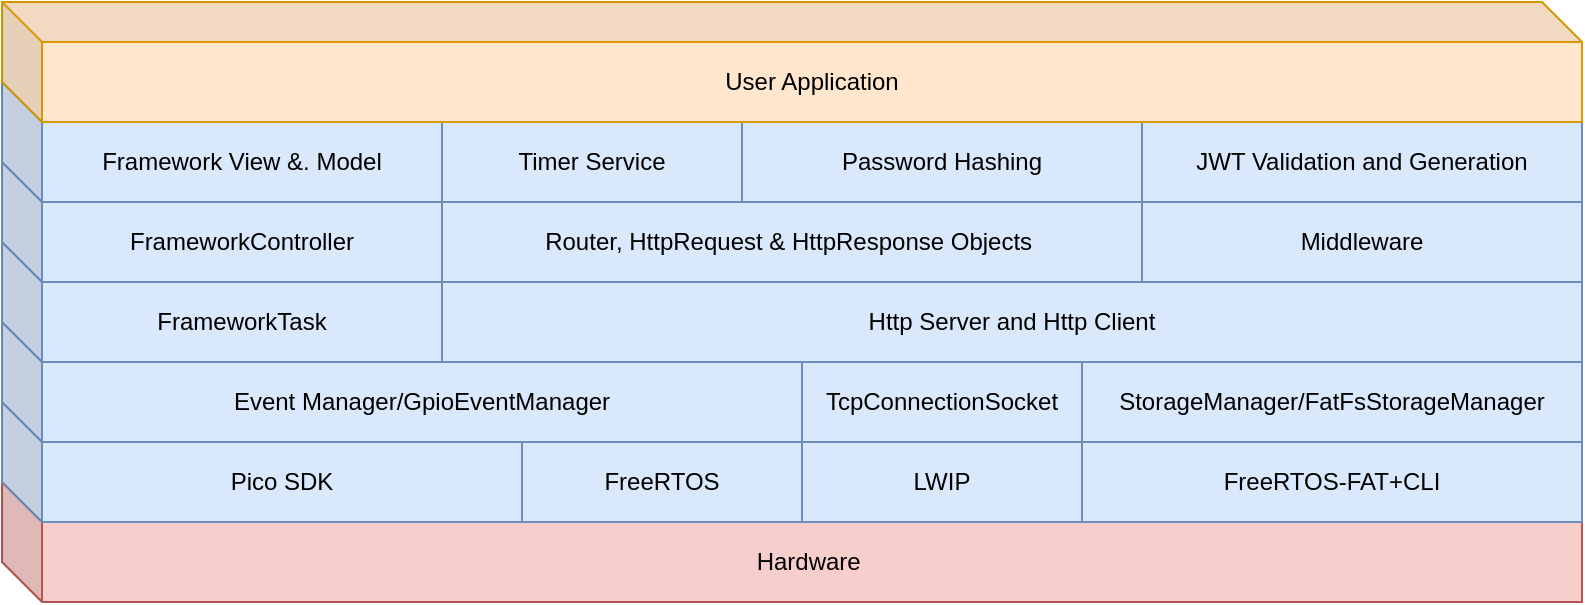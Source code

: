 <mxfile version="26.2.2">
  <diagram name="Page-1" id="90a13364-a465-7bf4-72fc-28e22215d7a0">
    <mxGraphModel dx="1176" dy="1004" grid="1" gridSize="10" guides="1" tooltips="1" connect="1" arrows="1" fold="1" page="1" pageScale="1.5" pageWidth="1169" pageHeight="826" background="none" math="0" shadow="0">
      <root>
        <mxCell id="0" style=";html=1;" />
        <mxCell id="1" style=";html=1;" parent="0" />
        <mxCell id="bjehG75LqYRLOa7fbefj-19" value="Hardware&amp;nbsp;" style="shape=cube;whiteSpace=wrap;html=1;boundedLbl=1;backgroundOutline=1;darkOpacity=0.05;darkOpacity2=0.1;fillColor=#f8cecc;strokeColor=#b85450;" vertex="1" parent="1">
          <mxGeometry x="110" y="330" width="790" height="60" as="geometry" />
        </mxCell>
        <mxCell id="bjehG75LqYRLOa7fbefj-4" value="FreeRTOS-FAT+CLI" style="shape=cube;whiteSpace=wrap;html=1;boundedLbl=1;backgroundOutline=1;darkOpacity=0.05;darkOpacity2=0.1;fillColor=#dae8fc;strokeColor=#6c8ebf;" vertex="1" parent="1">
          <mxGeometry x="630" y="290" width="270" height="60" as="geometry" />
        </mxCell>
        <mxCell id="bjehG75LqYRLOa7fbefj-2" value="LWIP" style="shape=cube;whiteSpace=wrap;html=1;boundedLbl=1;backgroundOutline=1;darkOpacity=0.05;darkOpacity2=0.1;fillColor=#dae8fc;strokeColor=#6c8ebf;" vertex="1" parent="1">
          <mxGeometry x="490" y="290" width="160" height="60" as="geometry" />
        </mxCell>
        <mxCell id="bjehG75LqYRLOa7fbefj-3" value="FreeRTOS" style="shape=cube;whiteSpace=wrap;html=1;boundedLbl=1;backgroundOutline=1;darkOpacity=0.05;darkOpacity2=0.1;fillColor=#dae8fc;strokeColor=#6c8ebf;" vertex="1" parent="1">
          <mxGeometry x="350" y="290" width="160" height="60" as="geometry" />
        </mxCell>
        <mxCell id="bjehG75LqYRLOa7fbefj-17" value="StorageManager/FatFsStorageManager" style="shape=cube;whiteSpace=wrap;html=1;boundedLbl=1;backgroundOutline=1;darkOpacity=0.05;darkOpacity2=0.1;fillColor=#dae8fc;strokeColor=#6c8ebf;" vertex="1" parent="1">
          <mxGeometry x="630" y="250" width="270" height="60" as="geometry" />
        </mxCell>
        <mxCell id="bjehG75LqYRLOa7fbefj-1" value="Pico SDK" style="shape=cube;whiteSpace=wrap;html=1;boundedLbl=1;backgroundOutline=1;darkOpacity=0.05;darkOpacity2=0.1;fillColor=#dae8fc;strokeColor=#6c8ebf;" vertex="1" parent="1">
          <mxGeometry x="110" y="290" width="260" height="60" as="geometry" />
        </mxCell>
        <mxCell id="bjehG75LqYRLOa7fbefj-5" value="TcpConnectionSocket" style="shape=cube;whiteSpace=wrap;html=1;boundedLbl=1;backgroundOutline=1;darkOpacity=0.05;darkOpacity2=0.1;fillColor=#dae8fc;strokeColor=#6c8ebf;" vertex="1" parent="1">
          <mxGeometry x="490" y="250" width="160" height="60" as="geometry" />
        </mxCell>
        <mxCell id="bjehG75LqYRLOa7fbefj-10" value="Event Manager/GpioEventManager" style="shape=cube;whiteSpace=wrap;html=1;boundedLbl=1;backgroundOutline=1;darkOpacity=0.05;darkOpacity2=0.1;fillColor=#dae8fc;strokeColor=#6c8ebf;" vertex="1" parent="1">
          <mxGeometry x="110" y="250" width="400" height="60" as="geometry" />
        </mxCell>
        <mxCell id="bjehG75LqYRLOa7fbefj-6" value="Http Server and Http Client" style="shape=cube;whiteSpace=wrap;html=1;boundedLbl=1;backgroundOutline=1;darkOpacity=0.05;darkOpacity2=0.1;fillColor=#dae8fc;strokeColor=#6c8ebf;" vertex="1" parent="1">
          <mxGeometry x="310" y="210" width="590" height="60" as="geometry" />
        </mxCell>
        <mxCell id="bjehG75LqYRLOa7fbefj-16" value="Middleware" style="shape=cube;whiteSpace=wrap;html=1;boundedLbl=1;backgroundOutline=1;darkOpacity=0.05;darkOpacity2=0.1;fillColor=#dae8fc;strokeColor=#6c8ebf;" vertex="1" parent="1">
          <mxGeometry x="660" y="170" width="240" height="60" as="geometry" />
        </mxCell>
        <mxCell id="bjehG75LqYRLOa7fbefj-7" value="Router, HttpRequest &amp;amp; HttpResponse Objects&amp;nbsp;" style="shape=cube;whiteSpace=wrap;html=1;boundedLbl=1;backgroundOutline=1;darkOpacity=0.05;darkOpacity2=0.1;fillColor=#dae8fc;strokeColor=#6c8ebf;" vertex="1" parent="1">
          <mxGeometry x="310" y="170" width="370" height="60" as="geometry" />
        </mxCell>
        <mxCell id="bjehG75LqYRLOa7fbefj-8" value="JWT Validation and Generation" style="shape=cube;whiteSpace=wrap;html=1;boundedLbl=1;backgroundOutline=1;darkOpacity=0.05;darkOpacity2=0.1;fillColor=#dae8fc;strokeColor=#6c8ebf;" vertex="1" parent="1">
          <mxGeometry x="660" y="130" width="240" height="60" as="geometry" />
        </mxCell>
        <mxCell id="bjehG75LqYRLOa7fbefj-9" value="Password Hashing" style="shape=cube;whiteSpace=wrap;html=1;boundedLbl=1;backgroundOutline=1;darkOpacity=0.05;darkOpacity2=0.1;fillColor=#dae8fc;strokeColor=#6c8ebf;" vertex="1" parent="1">
          <mxGeometry x="460" y="130" width="220" height="60" as="geometry" />
        </mxCell>
        <mxCell id="bjehG75LqYRLOa7fbefj-11" value="Timer Service" style="shape=cube;whiteSpace=wrap;html=1;boundedLbl=1;backgroundOutline=1;darkOpacity=0.05;darkOpacity2=0.1;fillColor=#dae8fc;strokeColor=#6c8ebf;" vertex="1" parent="1">
          <mxGeometry x="310" y="130" width="170" height="60" as="geometry" />
        </mxCell>
        <mxCell id="bjehG75LqYRLOa7fbefj-12" value="FrameworkTask" style="shape=cube;whiteSpace=wrap;html=1;boundedLbl=1;backgroundOutline=1;darkOpacity=0.05;darkOpacity2=0.1;fillColor=#dae8fc;strokeColor=#6c8ebf;" vertex="1" parent="1">
          <mxGeometry x="110" y="210" width="220" height="60" as="geometry" />
        </mxCell>
        <mxCell id="bjehG75LqYRLOa7fbefj-13" value="FrameworkController" style="shape=cube;whiteSpace=wrap;html=1;boundedLbl=1;backgroundOutline=1;darkOpacity=0.05;darkOpacity2=0.1;fillColor=#dae8fc;strokeColor=#6c8ebf;" vertex="1" parent="1">
          <mxGeometry x="110" y="170" width="220" height="60" as="geometry" />
        </mxCell>
        <mxCell id="bjehG75LqYRLOa7fbefj-14" value="Framework View &amp;amp;. Model" style="shape=cube;whiteSpace=wrap;html=1;boundedLbl=1;backgroundOutline=1;darkOpacity=0.05;darkOpacity2=0.1;fillColor=#dae8fc;strokeColor=#6c8ebf;" vertex="1" parent="1">
          <mxGeometry x="110" y="130" width="220" height="60" as="geometry" />
        </mxCell>
        <mxCell id="bjehG75LqYRLOa7fbefj-18" value="User Application" style="shape=cube;whiteSpace=wrap;html=1;boundedLbl=1;backgroundOutline=1;darkOpacity=0.05;darkOpacity2=0.1;fillColor=#ffe6cc;strokeColor=#d79b00;" vertex="1" parent="1">
          <mxGeometry x="110" y="90" width="790" height="60" as="geometry" />
        </mxCell>
      </root>
    </mxGraphModel>
  </diagram>
</mxfile>
